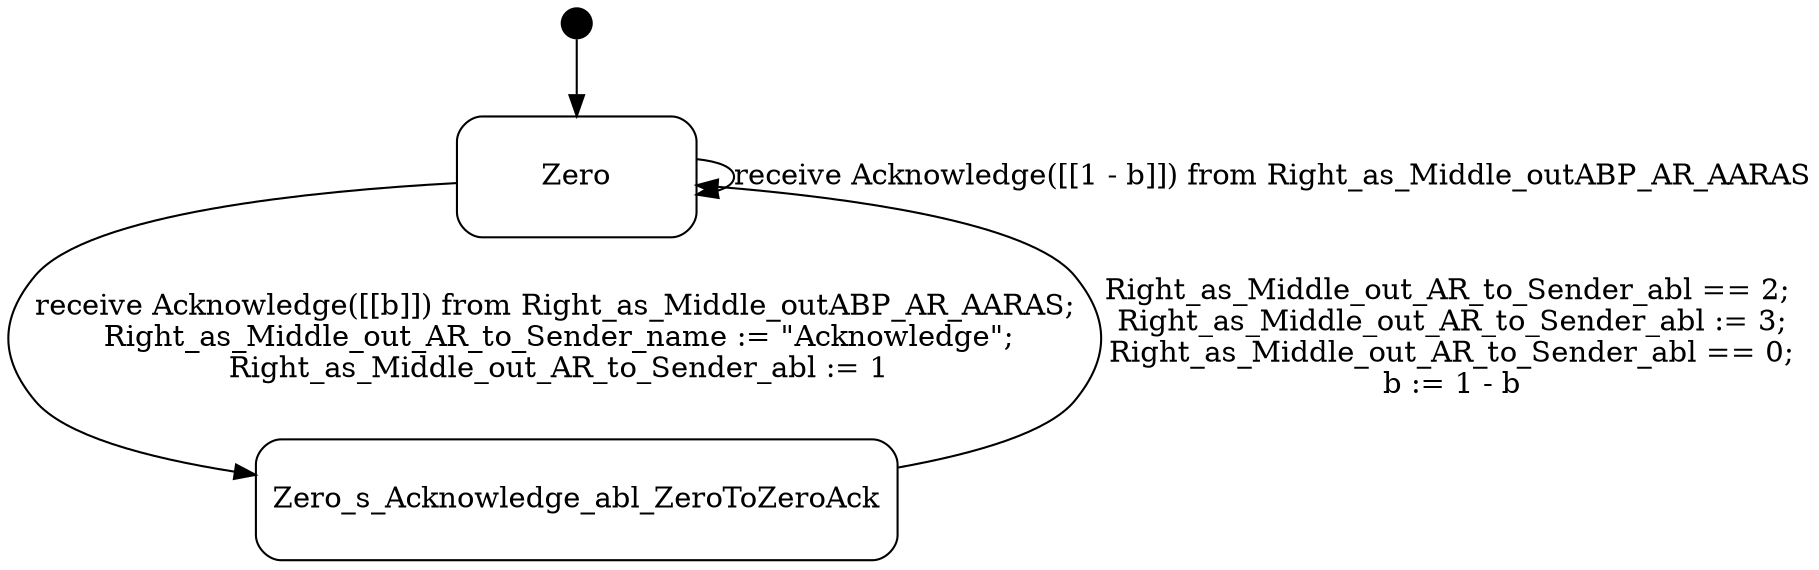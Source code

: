 digraph Right_as_Middle_outABP_AR_AR {
  compound = true;
  rank = LR;
node [shape = "point", height = "0.2"] Zero_extra node [shape = "Mrecord", height = "0.8", width = "1.6"] Zero Zero_extra -> Zero

node [shape = "Mrecord", height = "0.8", width = "1.6"] Zero_s_Acknowledge_abl_ZeroToZeroAck



Zero -> Zero_s_Acknowledge_abl_ZeroToZeroAck [label = "receive Acknowledge([[b]]) from Right_as_Middle_outABP_AR_AARAS;\n Right_as_Middle_out_AR_to_Sender_name := \"Acknowledge\";\n Right_as_Middle_out_AR_to_Sender_abl := 1"];

Zero -> Zero [label = "receive Acknowledge([[1 - b]]) from Right_as_Middle_outABP_AR_AARAS"];

Zero_s_Acknowledge_abl_ZeroToZeroAck -> Zero [label = "Right_as_Middle_out_AR_to_Sender_abl == 2;\n Right_as_Middle_out_AR_to_Sender_abl := 3;\n Right_as_Middle_out_AR_to_Sender_abl == 0;\n b := 1 - b"];

}
